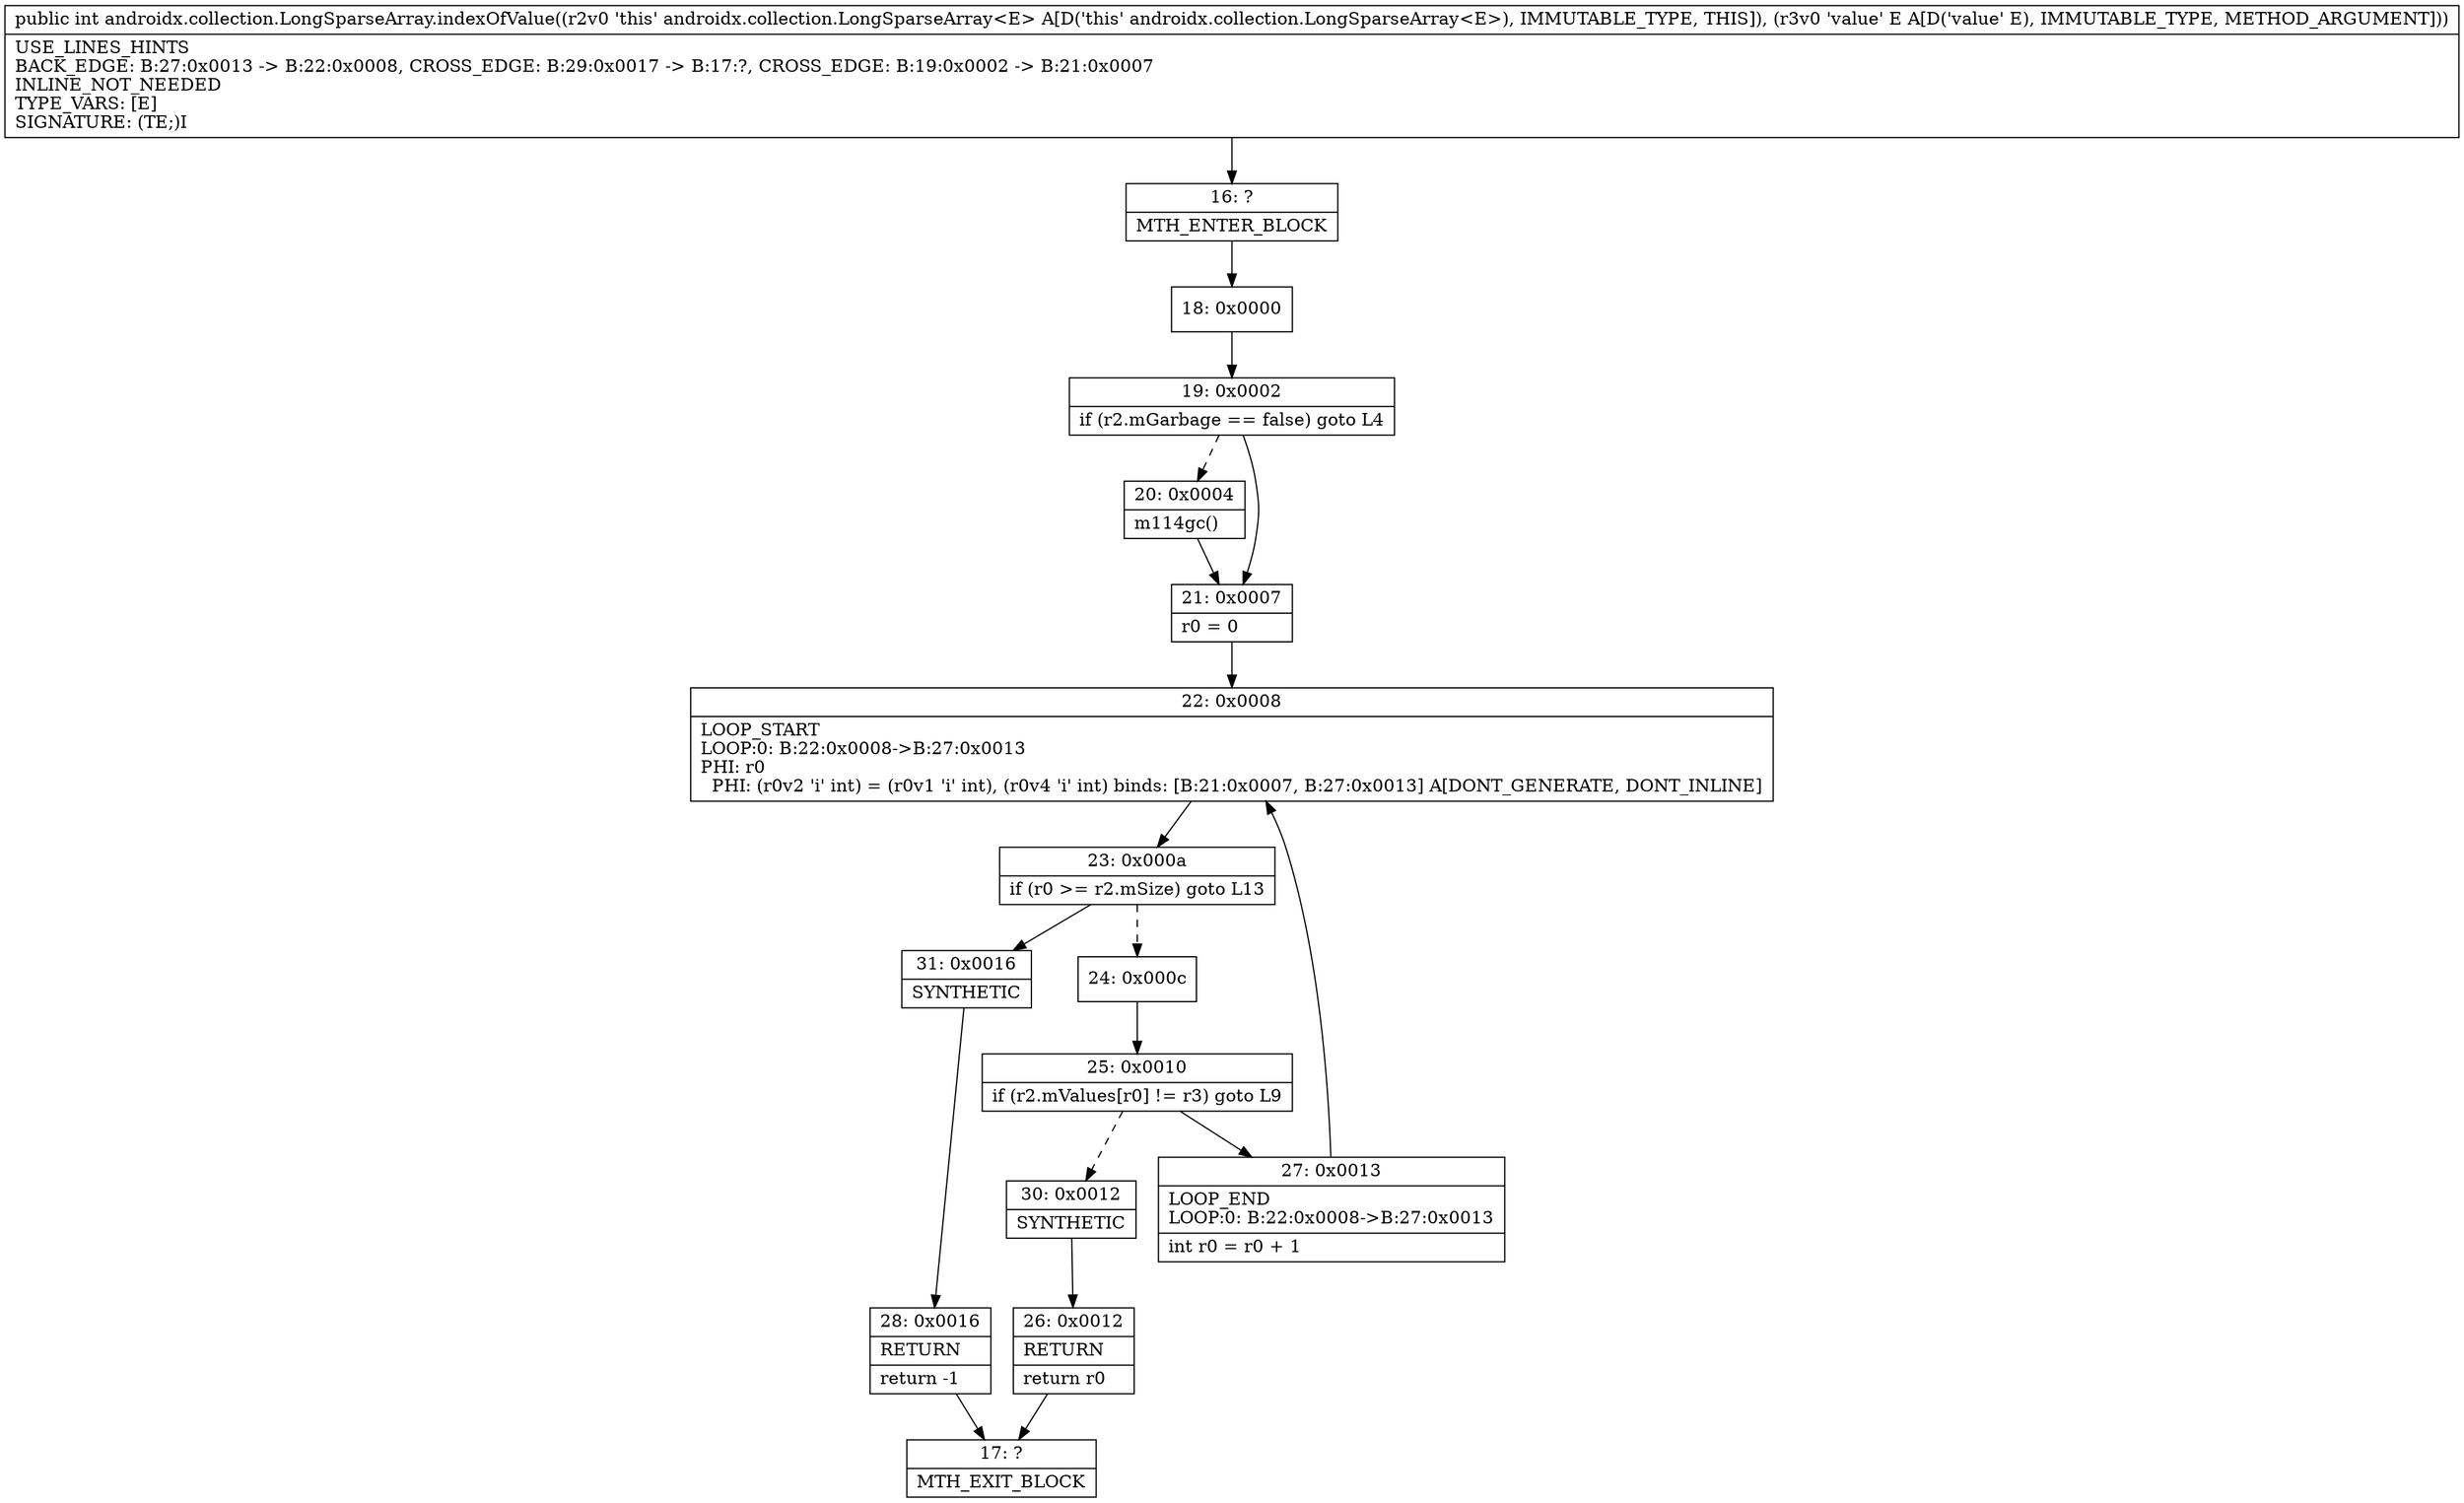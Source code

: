digraph "CFG forandroidx.collection.LongSparseArray.indexOfValue(Ljava\/lang\/Object;)I" {
Node_16 [shape=record,label="{16\:\ ?|MTH_ENTER_BLOCK\l}"];
Node_18 [shape=record,label="{18\:\ 0x0000}"];
Node_19 [shape=record,label="{19\:\ 0x0002|if (r2.mGarbage == false) goto L4\l}"];
Node_20 [shape=record,label="{20\:\ 0x0004|m114gc()\l}"];
Node_21 [shape=record,label="{21\:\ 0x0007|r0 = 0\l}"];
Node_22 [shape=record,label="{22\:\ 0x0008|LOOP_START\lLOOP:0: B:22:0x0008\-\>B:27:0x0013\lPHI: r0 \l  PHI: (r0v2 'i' int) = (r0v1 'i' int), (r0v4 'i' int) binds: [B:21:0x0007, B:27:0x0013] A[DONT_GENERATE, DONT_INLINE]\l}"];
Node_23 [shape=record,label="{23\:\ 0x000a|if (r0 \>= r2.mSize) goto L13\l}"];
Node_24 [shape=record,label="{24\:\ 0x000c}"];
Node_25 [shape=record,label="{25\:\ 0x0010|if (r2.mValues[r0] != r3) goto L9\l}"];
Node_27 [shape=record,label="{27\:\ 0x0013|LOOP_END\lLOOP:0: B:22:0x0008\-\>B:27:0x0013\l|int r0 = r0 + 1\l}"];
Node_30 [shape=record,label="{30\:\ 0x0012|SYNTHETIC\l}"];
Node_26 [shape=record,label="{26\:\ 0x0012|RETURN\l|return r0\l}"];
Node_17 [shape=record,label="{17\:\ ?|MTH_EXIT_BLOCK\l}"];
Node_31 [shape=record,label="{31\:\ 0x0016|SYNTHETIC\l}"];
Node_28 [shape=record,label="{28\:\ 0x0016|RETURN\l|return \-1\l}"];
MethodNode[shape=record,label="{public int androidx.collection.LongSparseArray.indexOfValue((r2v0 'this' androidx.collection.LongSparseArray\<E\> A[D('this' androidx.collection.LongSparseArray\<E\>), IMMUTABLE_TYPE, THIS]), (r3v0 'value' E A[D('value' E), IMMUTABLE_TYPE, METHOD_ARGUMENT]))  | USE_LINES_HINTS\lBACK_EDGE: B:27:0x0013 \-\> B:22:0x0008, CROSS_EDGE: B:29:0x0017 \-\> B:17:?, CROSS_EDGE: B:19:0x0002 \-\> B:21:0x0007\lINLINE_NOT_NEEDED\lTYPE_VARS: [E]\lSIGNATURE: (TE;)I\l}"];
MethodNode -> Node_16;Node_16 -> Node_18;
Node_18 -> Node_19;
Node_19 -> Node_20[style=dashed];
Node_19 -> Node_21;
Node_20 -> Node_21;
Node_21 -> Node_22;
Node_22 -> Node_23;
Node_23 -> Node_24[style=dashed];
Node_23 -> Node_31;
Node_24 -> Node_25;
Node_25 -> Node_27;
Node_25 -> Node_30[style=dashed];
Node_27 -> Node_22;
Node_30 -> Node_26;
Node_26 -> Node_17;
Node_31 -> Node_28;
Node_28 -> Node_17;
}


